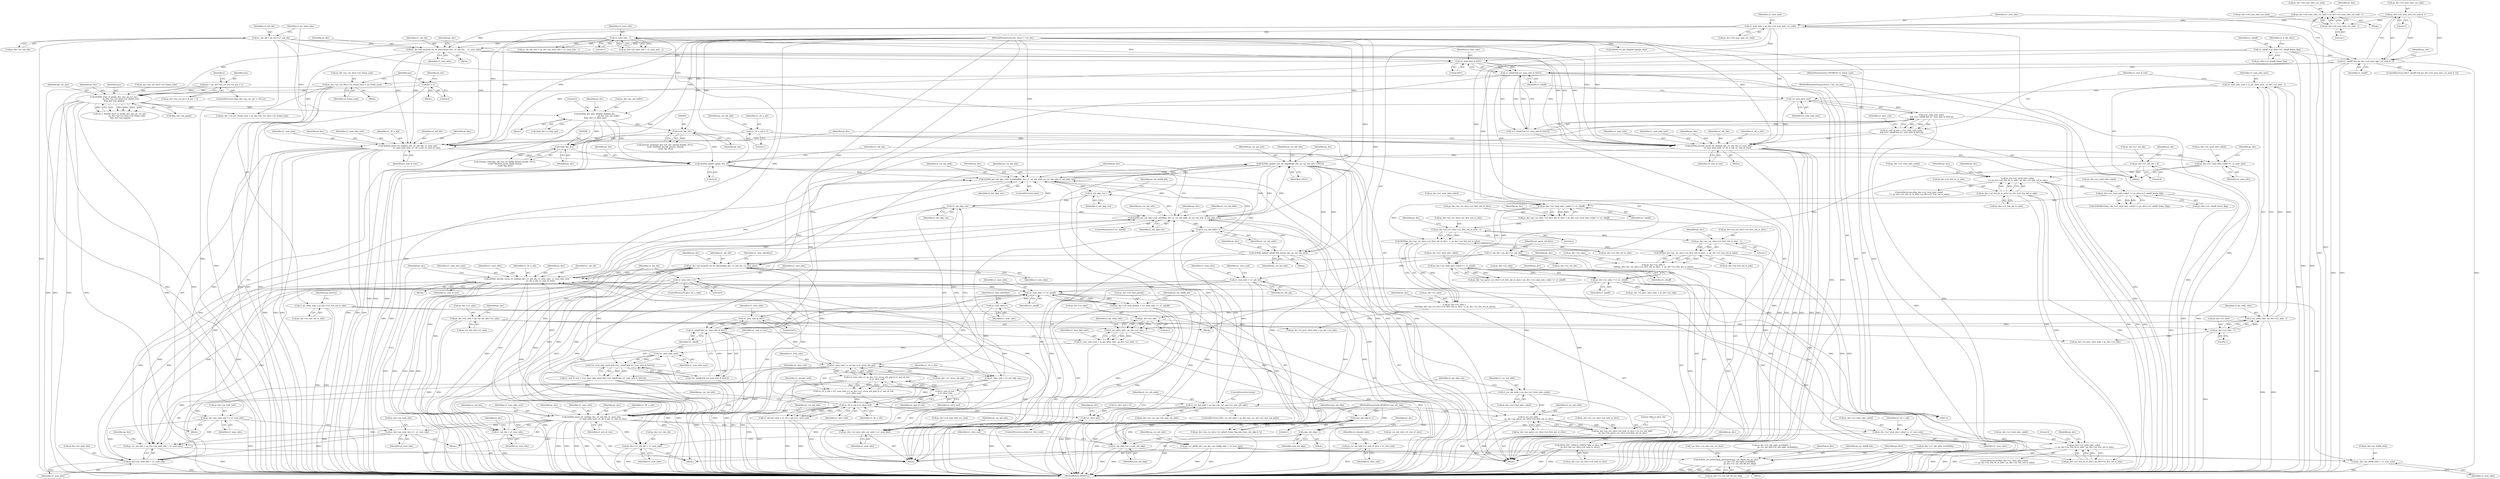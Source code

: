 digraph "0_Android_0b23c81c3dd9ec38f7e6806a3955fed1925541a0_1@API" {
"1001198" [label="(Call,ih264d_update_nnz_for_skipmb(ps_dec, ps_cur_mb_info, CAVLC))"];
"1001133" [label="(Call,ih264d_get_mb_info_cavlc_nonmbaff(ps_dec, i2_cur_mb_addr, ps_cur_mb_info, i2_mb_skip_run))"];
"1001198" [label="(Call,ih264d_update_nnz_for_skipmb(ps_dec, ps_cur_mb_info, CAVLC))"];
"1001127" [label="(Call,ih264d_get_mb_info_cavlc_mbaff(ps_dec, i2_cur_mb_addr, ps_cur_mb_info, i2_mb_skip_run))"];
"1001029" [label="(Call,ih264d_update_qp(ps_dec, 0))"];
"1000507" [label="(Call,(void *)ps_dec)"];
"1000463" [label="(Call,(void *)ps_dec)"];
"1000408" [label="(Call,ih264d_get_next_display_field(ps_dec,\n                                              ps_dec->ps_out_buffer,\n &(ps_dec->s_disp_op)))"];
"1000369" [label="(Call,ih264d_start_of_pic(ps_dec, poc, ps_cur_poc,\n                        ps_dec->ps_cur_slice->u2_frame_num,\n &ps_dec->ps_pps[j]))"];
"1000132" [label="(MethodParameterIn,dec_struct_t * ps_dec)"];
"1000280" [label="(Call,poc = ps_dec->ps_cur_pic->i4_poc + 2)"];
"1000249" [label="(Call,poc = 0)"];
"1000136" [label="(MethodParameterIn,pocstruct_t *ps_cur_poc)"];
"1000238" [label="(Call,ps_dec->ps_cur_slice->u2_frame_num = u2_frame_num)"];
"1000135" [label="(MethodParameterIn,UWORD16 u2_frame_num)"];
"1000716" [label="(Call,ih264d_decode_recon_tfr_nmb(ps_dec, u1_mb_idx, u1_num_mbs,\n                            u1_num_mbs_next, u1_tfr_n_mb, u1_end_of_row))"];
"1000655" [label="(Call,ps_dec->pf_mvpred_ref_tfr_nby2mb(ps_dec, u1_mb_idx,    u1_num_mbs))"];
"1000143" [label="(Call,u1_mb_idx = ps_dec->u1_mb_idx)"];
"1000574" [label="(Call,u1_num_mbs - 1)"];
"1000560" [label="(Call,u1_num_mbs = ps_dec->u4_num_mbs_cur_nmb)"];
"1000547" [label="(Call,ps_dec->u4_num_mbs_cur_nmb = ps_dec->u4_num_mbs_cur_nmb - 1)"];
"1000551" [label="(Call,ps_dec->u4_num_mbs_cur_nmb - 1)"];
"1000541" [label="(Call,ps_dec->u4_num_mbs_cur_nmb & 1)"];
"1000683" [label="(Call,u1_num_mbs & 0x01)"];
"1000678" [label="(Call,!u1_num_mbs_next)"];
"1000666" [label="(Call,u1_num_mbs_next = i2_pic_wdin_mbs - ps_dec->u2_mbx - 1)"];
"1000668" [label="(Call,i2_pic_wdin_mbs - ps_dec->u2_mbx - 1)"];
"1000152" [label="(Call,i2_pic_wdin_mbs = ps_dec->u2_frm_wd_in_mbs)"];
"1000670" [label="(Call,ps_dec->u2_mbx - 1)"];
"1000609" [label="(Call,ps_dec->u2_mbx = ps_cur_mb_info->u2_mbx)"];
"1000689" [label="(Call,u1_tfr_n_mb = 1)"];
"1000675" [label="(Call,u1_end_of_row = (!u1_num_mbs_next)\n && (!(u1_mbaff && (u1_num_mbs & 0x01))))"];
"1000677" [label="(Call,(!u1_num_mbs_next)\n && (!(u1_mbaff && (u1_num_mbs & 0x01))))"];
"1000680" [label="(Call,!(u1_mbaff && (u1_num_mbs & 0x01)))"];
"1000681" [label="(Call,u1_mbaff && (u1_num_mbs & 0x01))"];
"1000539" [label="(Call,(u1_mbaff) && (ps_dec->u4_num_mbs_cur_nmb & 1))"];
"1000191" [label="(Call,u1_mbaff = ps_slice->u1_mbaff_frame_flag)"];
"1000702" [label="(Call,ih264d_parse_tfr_nmb(ps_dec, u1_mb_idx, u1_num_mbs,\n                            u1_num_mbs_next, u1_tfr_n_mb, u1_end_of_row))"];
"1001226" [label="(Call,ih264d_update_mbaff_left_nnz(ps_dec, ps_cur_mb_info))"];
"1001323" [label="(Call,ih264d_decode_recon_tfr_nmb(ps_dec, u1_mb_idx, u1_num_mbs, u1_num_mbs_next,\n                                            u1_tfr_n_mb, u1_end_of_row))"];
"1001285" [label="(Call,ps_dec->pf_mvpred_ref_tfr_nby2mb(ps_dec, u1_mb_idx, u1_num_mbs))"];
"1001340" [label="(Call,u1_mb_idx = u1_num_mbs)"];
"1001337" [label="(Call,u1_num_mbs = 0)"];
"1001309" [label="(Call,ih264d_parse_tfr_nmb(ps_dec, u1_mb_idx, u1_num_mbs,\n                                     u1_num_mbs_next, u1_tfr_n_mb, u1_end_of_row))"];
"1001249" [label="(Call,!u1_num_mbs_next)"];
"1001237" [label="(Call,u1_num_mbs_next = i2_pic_wdin_mbs - ps_dec->u2_mbx - 1)"];
"1001239" [label="(Call,i2_pic_wdin_mbs - ps_dec->u2_mbx - 1)"];
"1001241" [label="(Call,ps_dec->u2_mbx - 1)"];
"1000982" [label="(Call,ps_dec->u2_mbx =\n (MOD(ps_dec->ps_cur_slice->u2_first_mb_in_slice - 1, ps_dec->u2_frm_wd_in_mbs)))"];
"1000986" [label="(Call,MOD(ps_dec->ps_cur_slice->u2_first_mb_in_slice - 1, ps_dec->u2_frm_wd_in_mbs))"];
"1000987" [label="(Call,ps_dec->ps_cur_slice->u2_first_mb_in_slice - 1)"];
"1000865" [label="(Call,ps_dec->ps_cur_slice->u2_first_mb_in_slice = ps_dec->u2_total_mbs_coded >> u1_mbaff)"];
"1000871" [label="(Call,ps_dec->u2_total_mbs_coded >> u1_mbaff)"];
"1000767" [label="(Call,ps_dec->u2_total_mbs_coded >> ps_slice->u1_mbaff_frame_flag)"];
"1000739" [label="(Call,ps_dec->u2_total_mbs_coded\n >= ps_dec->u2_frm_ht_in_mbs * ps_dec->u2_frm_wd_in_mbs)"];
"1000723" [label="(Call,ps_dec->u2_total_mbs_coded += u1_num_mbs)"];
"1000743" [label="(Call,ps_dec->u2_frm_ht_in_mbs * ps_dec->u2_frm_wd_in_mbs)"];
"1001274" [label="(Call,u1_tfr_n_mb || u1_slice_end)"];
"1001261" [label="(Call,u1_tfr_n_mb = (u1_num_mbs == ps_dec->u1_recon_mb_grp) || u1_end_of_row\n || u1_slice_end)"];
"1001263" [label="(Call,(u1_num_mbs == ps_dec->u1_recon_mb_grp) || u1_end_of_row\n || u1_slice_end)"];
"1001264" [label="(Call,u1_num_mbs == ps_dec->u1_recon_mb_grp)"];
"1001231" [label="(Call,u1_num_mbs++)"];
"1001100" [label="(Call,u1_num_mbs >> u1_mbaff)"];
"1001042" [label="(Call,u1_num_mbs = u1_mb_idx)"];
"1001032" [label="(Call,u1_mb_idx = ps_dec->u1_mb_idx)"];
"1000728" [label="(Call,ps_dec->u1_mb_idx = 0)"];
"1001252" [label="(Call,u1_mbaff && (u1_num_mbs & 0x01))"];
"1001254" [label="(Call,u1_num_mbs & 0x01)"];
"1001012" [label="(Call,ps_dec->u2_mby <<= u1_mbaff)"];
"1000997" [label="(Call,ps_dec->u2_mby =\n (DIV(ps_dec->ps_cur_slice->u2_first_mb_in_slice - 1, ps_dec->u2_frm_wd_in_mbs)))"];
"1001001" [label="(Call,DIV(ps_dec->ps_cur_slice->u2_first_mb_in_slice - 1, ps_dec->u2_frm_wd_in_mbs))"];
"1001002" [label="(Call,ps_dec->ps_cur_slice->u2_first_mb_in_slice - 1)"];
"1000911" [label="(Call,ps_dec->u2_total_mbs_coded >> u1_mbaff)"];
"1001269" [label="(Call,u1_end_of_row\n || u1_slice_end)"];
"1001246" [label="(Call,u1_end_of_row = (!u1_num_mbs_next) && (!(u1_mbaff && (u1_num_mbs & 0x01))))"];
"1001248" [label="(Call,(!u1_num_mbs_next) && (!(u1_mbaff && (u1_num_mbs & 0x01))))"];
"1001251" [label="(Call,!(u1_mbaff && (u1_num_mbs & 0x01)))"];
"1001257" [label="(Call,u1_slice_end = !i2_mb_skip_run)"];
"1001259" [label="(Call,!i2_mb_skip_run)"];
"1001214" [label="(Call,i2_mb_skip_run--)"];
"1001071" [label="(Call,i2_cur_mb_addr > ps_dec->ps_cur_sps->u2_max_mb_addr)"];
"1001057" [label="(Call,i2_cur_mb_addr = ps_dec->u2_total_mbs_coded)"];
"1001229" [label="(Call,i2_cur_mb_addr++)"];
"1001079" [label="(Call,ps_cur_mb_info = ps_dec->ps_nmb_info + u1_num_mbs)"];
"1000709" [label="(Call,ps_dec->ps_nmb_info += u1_num_mbs)"];
"1001316" [label="(Call,ps_dec->ps_nmb_info +=  u1_num_mbs)"];
"1001062" [label="(Call,i2_mb_skip_run = num_mb_skip)"];
"1000224" [label="(Call,num_mb_skip++)"];
"1000220" [label="(Call,num_mb_skip & 1)"];
"1000133" [label="(MethodParameterIn,WORD32 num_mb_skip)"];
"1001066" [label="(Call,!u1_slice_end)"];
"1001272" [label="(Call,u1_decode_nmb = u1_tfr_n_mb || u1_slice_end)"];
"1001277" [label="(Call,ps_cur_mb_info->u1_end_of_slice = u1_slice_end)"];
"1001081" [label="(Call,ps_dec->ps_nmb_info + u1_num_mbs)"];
"1001086" [label="(Call,ps_dec->u4_num_mbs_cur_nmb = u1_num_mbs)"];
"1001096" [label="(Call,ps_dec->u4_num_pmbair = (u1_num_mbs >> u1_mbaff))"];
"1001103" [label="(Call,ps_cur_deblk_mb = ps_dec->ps_deblk_mbn + u1_num_mbs)"];
"1001145" [label="(Call,ih264d_set_deblocking_parameters(ps_cur_deblk_mb, ps_slice,\n                                             ps_dec->u1_mb_ngbr_availablity,\n                                             ps_dec->u1_cur_mb_fld_dec_flag))"];
"1001105" [label="(Call,ps_dec->ps_deblk_mbn + u1_num_mbs)"];
"1001330" [label="(Call,ps_dec->u2_total_mbs_coded += u1_num_mbs)"];
"1001403" [label="(Call,ps_dec->u2_total_mbs_coded\n >= ps_dec->u2_frm_ht_in_mbs * ps_dec->u2_frm_wd_in_mbs)"];
"1001343" [label="(Call,ps_dec->u1_mb_idx = u1_num_mbs)"];
"1001359" [label="(Call,i2_cur_mb_addr\n - ps_dec->ps_parse_cur_slice->u4_first_mb_in_slice)"];
"1001353" [label="(Call,ps_dec->ps_cur_slice->u4_mbs_in_slice = i2_cur_mb_addr\n - ps_dec->ps_parse_cur_slice->u4_first_mb_in_slice)"];
"1001366" [label="(Call,H264_DEC_DEBUG_PRINT(\"Mbs in slice: %d\n\", ps_dec->ps_cur_slice->u4_mbs_in_slice))"];
"1001105" [label="(Call,ps_dec->ps_deblk_mbn + u1_num_mbs)"];
"1001001" [label="(Call,DIV(ps_dec->ps_cur_slice->u2_first_mb_in_slice - 1, ps_dec->u2_frm_wd_in_mbs))"];
"1000896" [label="(Call,ps_dec->u2_prv_frame_num = ps_dec->ps_cur_slice->u2_frame_num)"];
"1001057" [label="(Call,i2_cur_mb_addr = ps_dec->u2_total_mbs_coded)"];
"1001086" [label="(Call,ps_dec->u4_num_mbs_cur_nmb = u1_num_mbs)"];
"1001245" [label="(Literal,1)"];
"1001030" [label="(Identifier,ps_dec)"];
"1001337" [label="(Call,u1_num_mbs = 0)"];
"1001317" [label="(Call,ps_dec->ps_nmb_info)"];
"1001070" [label="(ControlStructure,if(i2_cur_mb_addr > ps_dec->ps_cur_sps->u2_max_mb_addr))"];
"1000616" [label="(Call,ps_dec->u1_mb_ngbr_availablity =\n                    ps_cur_mb_info->u1_mb_ngbr_availablity)"];
"1000136" [label="(MethodParameterIn,pocstruct_t *ps_cur_poc)"];
"1001239" [label="(Call,i2_pic_wdin_mbs - ps_dec->u2_mbx - 1)"];
"1001012" [label="(Call,ps_dec->u2_mby <<= u1_mbaff)"];
"1000708" [label="(Identifier,u1_end_of_row)"];
"1001044" [label="(Identifier,u1_mb_idx)"];
"1000244" [label="(Identifier,u2_frame_num)"];
"1000547" [label="(Call,ps_dec->u4_num_mbs_cur_nmb = ps_dec->u4_num_mbs_cur_nmb - 1)"];
"1001327" [label="(Identifier,u1_num_mbs_next)"];
"1000998" [label="(Call,ps_dec->u2_mby)"];
"1000999" [label="(Identifier,ps_dec)"];
"1000701" [label="(Block,)"];
"1000568" [label="(Call,ps_cur_mb_info = ps_dec->ps_nmb_info + u1_num_mbs - 1)"];
"1001016" [label="(Identifier,u1_mbaff)"];
"1001332" [label="(Identifier,ps_dec)"];
"1001127" [label="(Call,ih264d_get_mb_info_cavlc_mbaff(ps_dec, i2_cur_mb_addr, ps_cur_mb_info, i2_mb_skip_run))"];
"1000145" [label="(Call,ps_dec->u1_mb_idx)"];
"1001276" [label="(Identifier,u1_slice_end)"];
"1001214" [label="(Call,i2_mb_skip_run--)"];
"1000193" [label="(Call,ps_slice->u1_mbaff_frame_flag)"];
"1001334" [label="(Identifier,u1_num_mbs)"];
"1000613" [label="(Call,ps_cur_mb_info->u2_mbx)"];
"1000408" [label="(Call,ih264d_get_next_display_field(ps_dec,\n                                              ps_dec->ps_out_buffer,\n &(ps_dec->s_disp_op)))"];
"1001003" [label="(Call,ps_dec->ps_cur_slice->u2_first_mb_in_slice)"];
"1001347" [label="(Identifier,u1_num_mbs)"];
"1001403" [label="(Call,ps_dec->u2_total_mbs_coded\n >= ps_dec->u2_frm_ht_in_mbs * ps_dec->u2_frm_wd_in_mbs)"];
"1001062" [label="(Call,i2_mb_skip_run = num_mb_skip)"];
"1000214" [label="(Call,ps_dec->ps_cur_slice->u1_mbaff_frame_flag && (num_mb_skip & 1))"];
"1000144" [label="(Identifier,u1_mb_idx)"];
"1000548" [label="(Call,ps_dec->u4_num_mbs_cur_nmb)"];
"1001078" [label="(ControlStructure,break;)"];
"1001093" [label="(Identifier,ps_cur_mb_info)"];
"1001063" [label="(Identifier,i2_mb_skip_run)"];
"1001326" [label="(Identifier,u1_num_mbs)"];
"1000463" [label="(Call,(void *)ps_dec)"];
"1000728" [label="(Call,ps_dec->u1_mb_idx = 0)"];
"1001259" [label="(Call,!i2_mb_skip_run)"];
"1001311" [label="(Identifier,u1_mb_idx)"];
"1001071" [label="(Call,i2_cur_mb_addr > ps_dec->ps_cur_sps->u2_max_mb_addr)"];
"1001215" [label="(Identifier,i2_mb_skip_run)"];
"1000994" [label="(Call,ps_dec->u2_frm_wd_in_mbs)"];
"1000739" [label="(Call,ps_dec->u2_total_mbs_coded\n >= ps_dec->u2_frm_ht_in_mbs * ps_dec->u2_frm_wd_in_mbs)"];
"1001059" [label="(Call,ps_dec->u2_total_mbs_coded)"];
"1000679" [label="(Identifier,u1_num_mbs_next)"];
"1000683" [label="(Call,u1_num_mbs & 0x01)"];
"1001248" [label="(Call,(!u1_num_mbs_next) && (!(u1_mbaff && (u1_num_mbs & 0x01))))"];
"1000713" [label="(Identifier,u1_num_mbs)"];
"1001064" [label="(Identifier,num_mb_skip)"];
"1001313" [label="(Identifier,u1_num_mbs_next)"];
"1000744" [label="(Call,ps_dec->u2_frm_ht_in_mbs)"];
"1000671" [label="(Call,ps_dec->u2_mbx)"];
"1001234" [label="(Identifier,u1_num_mbsNby2)"];
"1000987" [label="(Call,ps_dec->ps_cur_slice->u2_first_mb_in_slice - 1)"];
"1001103" [label="(Call,ps_cur_deblk_mb = ps_dec->ps_deblk_mbn + u1_num_mbs)"];
"1000378" [label="(Call,&ps_dec->ps_pps[j])"];
"1001345" [label="(Identifier,ps_dec)"];
"1001128" [label="(Identifier,ps_dec)"];
"1000993" [label="(Literal,1)"];
"1001339" [label="(Literal,0)"];
"1000676" [label="(Identifier,u1_end_of_row)"];
"1001079" [label="(Call,ps_cur_mb_info = ps_dec->ps_nmb_info + u1_num_mbs)"];
"1001246" [label="(Call,u1_end_of_row = (!u1_num_mbs_next) && (!(u1_mbaff && (u1_num_mbs & 0x01))))"];
"1000367" [label="(Call,ret = ih264d_start_of_pic(ps_dec, poc, ps_cur_poc,\n                        ps_dec->ps_cur_slice->u2_frame_num,\n &ps_dec->ps_pps[j]))"];
"1000724" [label="(Call,ps_dec->u2_total_mbs_coded)"];
"1000730" [label="(Identifier,ps_dec)"];
"1001274" [label="(Call,u1_tfr_n_mb || u1_slice_end)"];
"1001344" [label="(Call,ps_dec->u1_mb_idx)"];
"1001231" [label="(Call,u1_num_mbs++)"];
"1001277" [label="(Call,ps_cur_mb_info->u1_end_of_slice = u1_slice_end)"];
"1001087" [label="(Call,ps_dec->u4_num_mbs_cur_nmb)"];
"1001032" [label="(Call,u1_mb_idx = ps_dec->u1_mb_idx)"];
"1001019" [label="(Identifier,ps_dec)"];
"1000735" [label="(Identifier,ps_dec)"];
"1001261" [label="(Call,u1_tfr_n_mb = (u1_num_mbs == ps_dec->u1_recon_mb_grp) || u1_end_of_row\n || u1_slice_end)"];
"1000570" [label="(Call,ps_dec->ps_nmb_info + u1_num_mbs - 1)"];
"1000655" [label="(Call,ps_dec->pf_mvpred_ref_tfr_nby2mb(ps_dec, u1_mb_idx,    u1_num_mbs))"];
"1001318" [label="(Identifier,ps_dec)"];
"1000657" [label="(Identifier,u1_mb_idx)"];
"1001353" [label="(Call,ps_dec->ps_cur_slice->u4_mbs_in_slice = i2_cur_mb_addr\n - ps_dec->ps_parse_cur_slice->u4_first_mb_in_slice)"];
"1001359" [label="(Call,i2_cur_mb_addr\n - ps_dec->ps_parse_cur_slice->u4_first_mb_in_slice)"];
"1001343" [label="(Call,ps_dec->u1_mb_idx = u1_num_mbs)"];
"1000152" [label="(Call,i2_pic_wdin_mbs = ps_dec->u2_frm_wd_in_mbs)"];
"1001388" [label="(Call,ps_dec->i2_prev_slice_mbx = ps_dec->u2_mbx)"];
"1000245" [label="(Block,)"];
"1000562" [label="(Call,ps_dec->u4_num_mbs_cur_nmb)"];
"1000704" [label="(Identifier,u1_mb_idx)"];
"1000702" [label="(Call,ih264d_parse_tfr_nmb(ps_dec, u1_mb_idx, u1_num_mbs,\n                            u1_num_mbs_next, u1_tfr_n_mb, u1_end_of_row))"];
"1000687" [label="(Identifier,u1_slice_end)"];
"1001279" [label="(Identifier,ps_cur_mb_info)"];
"1001285" [label="(Call,ps_dec->pf_mvpred_ref_tfr_nby2mb(ps_dec, u1_mb_idx, u1_num_mbs))"];
"1000407" [label="(Block,)"];
"1000552" [label="(Call,ps_dec->u4_num_mbs_cur_nmb)"];
"1000722" [label="(Identifier,u1_end_of_row)"];
"1001275" [label="(Identifier,u1_tfr_n_mb)"];
"1000223" [label="(Block,)"];
"1001096" [label="(Call,ps_dec->u4_num_pmbair = (u1_num_mbs >> u1_mbaff))"];
"1000871" [label="(Call,ps_dec->u2_total_mbs_coded >> u1_mbaff)"];
"1000229" [label="(Identifier,ps_dec)"];
"1000132" [label="(MethodParameterIn,dec_struct_t * ps_dec)"];
"1000690" [label="(Identifier,u1_tfr_n_mb)"];
"1001366" [label="(Call,H264_DEC_DEBUG_PRINT(\"Mbs in slice: %d\n\", ps_dec->ps_cur_slice->u4_mbs_in_slice))"];
"1000455" [label="(Call,ithread_create(ps_dec->pv_dec_thread_handle, NULL,\n (void *)ih264d_decode_picture_thread,\n (void *)ps_dec))"];
"1001156" [label="(Identifier,ps_dec)"];
"1001131" [label="(Identifier,i2_mb_skip_run)"];
"1000875" [label="(Identifier,u1_mbaff)"];
"1001132" [label="(ControlStructure,else)"];
"1001125" [label="(ControlStructure,if (u1_mbaff))"];
"1000718" [label="(Identifier,u1_mb_idx)"];
"1001014" [label="(Identifier,ps_dec)"];
"1001043" [label="(Identifier,u1_num_mbs)"];
"1000681" [label="(Call,u1_mbaff && (u1_num_mbs & 0x01))"];
"1000499" [label="(Call,ithread_create(ps_dec->pv_bs_deblk_thread_handle, NULL,\n (void *)ih264d_recon_deblk_thread,\n (void *)ps_dec))"];
"1001257" [label="(Call,u1_slice_end = !i2_mb_skip_run)"];
"1001031" [label="(Literal,0)"];
"1000661" [label="(Identifier,ps_dec)"];
"1000251" [label="(Literal,0)"];
"1000768" [label="(Call,ps_dec->u2_total_mbs_coded)"];
"1001315" [label="(Identifier,u1_end_of_row)"];
"1001232" [label="(Identifier,u1_num_mbs)"];
"1000668" [label="(Call,i2_pic_wdin_mbs - ps_dec->u2_mbx - 1)"];
"1001342" [label="(Identifier,u1_num_mbs)"];
"1000540" [label="(Identifier,u1_mbaff)"];
"1001290" [label="(Identifier,u1_num_mbsNby2)"];
"1001323" [label="(Call,ih264d_decode_recon_tfr_nmb(ps_dec, u1_mb_idx, u1_num_mbs, u1_num_mbs_next,\n                                            u1_tfr_n_mb, u1_end_of_row))"];
"1001240" [label="(Identifier,i2_pic_wdin_mbs)"];
"1000738" [label="(ControlStructure,if(ps_dec->u2_total_mbs_coded\n >= ps_dec->u2_frm_ht_in_mbs * ps_dec->u2_frm_wd_in_mbs))"];
"1000727" [label="(Identifier,u1_num_mbs)"];
"1000912" [label="(Call,ps_dec->u2_total_mbs_coded)"];
"1000625" [label="(Block,)"];
"1000372" [label="(Identifier,ps_cur_poc)"];
"1000982" [label="(Call,ps_dec->u2_mbx =\n (MOD(ps_dec->ps_cur_slice->u2_first_mb_in_slice - 1, ps_dec->u2_frm_wd_in_mbs)))"];
"1000905" [label="(Call,ps_dec->ps_parse_cur_slice->u4_first_mb_in_slice = ps_dec->u2_total_mbs_coded >> u1_mbaff)"];
"1001328" [label="(Identifier,u1_tfr_n_mb)"];
"1000721" [label="(Identifier,u1_tfr_n_mb)"];
"1001038" [label="(Identifier,ps_parse_mb_data)"];
"1001134" [label="(Identifier,ps_dec)"];
"1001068" [label="(Block,)"];
"1001309" [label="(Call,ih264d_parse_tfr_nmb(ps_dec, u1_mb_idx, u1_num_mbs,\n                                     u1_num_mbs_next, u1_tfr_n_mb, u1_end_of_row))"];
"1001260" [label="(Identifier,i2_mb_skip_run)"];
"1000409" [label="(Identifier,ps_dec)"];
"1000255" [label="(Identifier,ps_dec)"];
"1001008" [label="(Literal,1)"];
"1000716" [label="(Call,ih264d_decode_recon_tfr_nmb(ps_dec, u1_mb_idx, u1_num_mbs,\n                            u1_num_mbs_next, u1_tfr_n_mb, u1_end_of_row))"];
"1001146" [label="(Identifier,ps_cur_deblk_mb)"];
"1001237" [label="(Call,u1_num_mbs_next = i2_pic_wdin_mbs - ps_dec->u2_mbx - 1)"];
"1001404" [label="(Call,ps_dec->u2_total_mbs_coded)"];
"1000224" [label="(Call,num_mb_skip++)"];
"1001270" [label="(Identifier,u1_end_of_row)"];
"1000549" [label="(Identifier,ps_dec)"];
"1001361" [label="(Call,ps_dec->ps_parse_cur_slice->u4_first_mb_in_slice)"];
"1001251" [label="(Call,!(u1_mbaff && (u1_num_mbs & 0x01)))"];
"1001046" [label="(Identifier,u1_slice_end)"];
"1000542" [label="(Call,ps_dec->u4_num_mbs_cur_nmb)"];
"1000370" [label="(Identifier,ps_dec)"];
"1000667" [label="(Identifier,u1_num_mbs_next)"];
"1000282" [label="(Call,ps_dec->ps_cur_pic->i4_poc + 2)"];
"1000413" [label="(Call,&(ps_dec->s_disp_op))"];
"1001264" [label="(Call,u1_num_mbs == ps_dec->u1_recon_mb_grp)"];
"1001199" [label="(Identifier,ps_dec)"];
"1001338" [label="(Identifier,u1_num_mbs)"];
"1001341" [label="(Identifier,u1_mb_idx)"];
"1001407" [label="(Call,ps_dec->u2_frm_ht_in_mbs * ps_dec->u2_frm_wd_in_mbs)"];
"1001088" [label="(Identifier,ps_dec)"];
"1000566" [label="(Identifier,u1_num_mbs)"];
"1001151" [label="(Call,ps_dec->u1_cur_mb_fld_dec_flag)"];
"1001316" [label="(Call,ps_dec->ps_nmb_info +=  u1_num_mbs)"];
"1001081" [label="(Call,ps_dec->ps_nmb_info + u1_num_mbs)"];
"1000618" [label="(Identifier,ps_dec)"];
"1000723" [label="(Call,ps_dec->u2_total_mbs_coded += u1_num_mbs)"];
"1001272" [label="(Call,u1_decode_nmb = u1_tfr_n_mb || u1_slice_end)"];
"1000250" [label="(Identifier,poc)"];
"1001229" [label="(Call,i2_cur_mb_addr++)"];
"1001336" [label="(Identifier,u1_tfr_n_mb)"];
"1001238" [label="(Identifier,u1_num_mbs_next)"];
"1000539" [label="(Call,(u1_mbaff) && (ps_dec->u4_num_mbs_cur_nmb & 1))"];
"1001147" [label="(Identifier,ps_slice)"];
"1000209" [label="(Call,ih264d_err_pic_dispbuf_mgr(ps_dec))"];
"1001278" [label="(Call,ps_cur_mb_info->u1_end_of_slice)"];
"1001367" [label="(Literal,\"Mbs in slice: %d\n\")"];
"1001144" [label="(Block,)"];
"1001106" [label="(Call,ps_dec->ps_deblk_mbn)"];
"1001228" [label="(Identifier,ps_cur_mb_info)"];
"1001271" [label="(Identifier,u1_slice_end)"];
"1000656" [label="(Identifier,ps_dec)"];
"1000765" [label="(Call,(UWORD32)(ps_dec->u2_total_mbs_coded >> ps_slice->u1_mbaff_frame_flag))"];
"1001284" [label="(Block,)"];
"1001340" [label="(Call,u1_mb_idx = u1_num_mbs)"];
"1001322" [label="(Block,)"];
"1001269" [label="(Call,u1_end_of_row\n || u1_slice_end)"];
"1000743" [label="(Call,ps_dec->u2_frm_ht_in_mbs * ps_dec->u2_frm_wd_in_mbs)"];
"1000576" [label="(Literal,1)"];
"1000685" [label="(Literal,0x01)"];
"1001200" [label="(Identifier,ps_cur_mb_info)"];
"1001085" [label="(Identifier,u1_num_mbs)"];
"1001402" [label="(ControlStructure,if(ps_dec->u2_total_mbs_coded\n >= ps_dec->u2_frm_ht_in_mbs * ps_dec->u2_frm_wd_in_mbs))"];
"1001288" [label="(Identifier,u1_num_mbs)"];
"1001136" [label="(Identifier,ps_cur_mb_info)"];
"1000732" [label="(Literal,0)"];
"1001205" [label="(Identifier,ps_cur_mb_info)"];
"1001198" [label="(Call,ih264d_update_nnz_for_skipmb(ps_dec, ps_cur_mb_info, CAVLC))"];
"1000669" [label="(Identifier,i2_pic_wdin_mbs)"];
"1001286" [label="(Identifier,ps_dec)"];
"1001335" [label="(ControlStructure,if(u1_tfr_n_mb))"];
"1000465" [label="(Identifier,ps_dec)"];
"1001312" [label="(Identifier,u1_num_mbs)"];
"1000729" [label="(Call,ps_dec->u1_mb_idx)"];
"1001097" [label="(Call,ps_dec->u4_num_pmbair)"];
"1001266" [label="(Call,ps_dec->u1_recon_mb_grp)"];
"1001090" [label="(Identifier,u1_num_mbs)"];
"1001331" [label="(Call,ps_dec->u2_total_mbs_coded)"];
"1001329" [label="(Identifier,u1_end_of_row)"];
"1000154" [label="(Call,ps_dec->u2_frm_wd_in_mbs)"];
"1000410" [label="(Call,ps_dec->ps_out_buffer)"];
"1001262" [label="(Identifier,u1_tfr_n_mb)"];
"1001247" [label="(Identifier,u1_end_of_row)"];
"1001308" [label="(Block,)"];
"1001421" [label="(Literal,0)"];
"1001148" [label="(Call,ps_dec->u1_mb_ngbr_availablity)"];
"1000369" [label="(Call,ih264d_start_of_pic(ps_dec, poc, ps_cur_poc,\n                        ps_dec->ps_cur_slice->u2_frame_num,\n &ps_dec->ps_pps[j]))"];
"1001029" [label="(Call,ih264d_update_qp(ps_dec, 0))"];
"1000575" [label="(Identifier,u1_num_mbs)"];
"1001376" [label="(Identifier,ps_dec)"];
"1000290" [label="(Identifier,j)"];
"1000541" [label="(Call,ps_dec->u4_num_mbs_cur_nmb & 1)"];
"1000691" [label="(Literal,1)"];
"1000666" [label="(Call,u1_num_mbs_next = i2_pic_wdin_mbs - ps_dec->u2_mbx - 1)"];
"1000719" [label="(Identifier,u1_num_mbs)"];
"1001073" [label="(Call,ps_dec->ps_cur_sps->u2_max_mb_addr)"];
"1000720" [label="(Identifier,u1_num_mbs_next)"];
"1000678" [label="(Call,!u1_num_mbs_next)"];
"1000879" [label="(Identifier,ps_dec)"];
"1001042" [label="(Call,u1_num_mbs = u1_mb_idx)"];
"1001422" [label="(MethodReturn,WORD32)"];
"1000717" [label="(Identifier,ps_dec)"];
"1000706" [label="(Identifier,u1_num_mbs_next)"];
"1001330" [label="(Call,ps_dec->u2_total_mbs_coded += u1_num_mbs)"];
"1000775" [label="(Call,ps_dec->i2_prev_slice_mbx = ps_dec->u2_mbx)"];
"1000153" [label="(Identifier,i2_pic_wdin_mbs)"];
"1001072" [label="(Identifier,i2_cur_mb_addr)"];
"1000915" [label="(Identifier,u1_mbaff)"];
"1001281" [label="(Identifier,u1_slice_end)"];
"1001395" [label="(Call,ps_dec->i2_prev_slice_mby = ps_dec->u2_mby)"];
"1000220" [label="(Call,num_mb_skip & 1)"];
"1000161" [label="(Identifier,ps_bitstrm)"];
"1000670" [label="(Call,ps_dec->u2_mbx - 1)"];
"1001265" [label="(Identifier,u1_num_mbs)"];
"1001227" [label="(Identifier,ps_dec)"];
"1001250" [label="(Identifier,u1_num_mbs_next)"];
"1001104" [label="(Identifier,ps_cur_deblk_mb)"];
"1000135" [label="(MethodParameterIn,UWORD16 u2_frame_num)"];
"1001218" [label="(Identifier,ps_cur_deblk_mb)"];
"1001133" [label="(Call,ih264d_get_mb_info_cavlc_nonmbaff(ps_dec, i2_cur_mb_addr, ps_cur_mb_info, i2_mb_skip_run))"];
"1000166" [label="(Call,* ps_slice = ps_dec->ps_cur_slice)"];
"1000762" [label="(Identifier,ps_dec)"];
"1000911" [label="(Call,ps_dec->u2_total_mbs_coded >> u1_mbaff)"];
"1000509" [label="(Identifier,ps_dec)"];
"1000610" [label="(Call,ps_dec->u2_mbx)"];
"1000707" [label="(Identifier,u1_tfr_n_mb)"];
"1001010" [label="(Identifier,ps_dec)"];
"1000710" [label="(Call,ps_dec->ps_nmb_info)"];
"1000753" [label="(Identifier,ps_dec)"];
"1000684" [label="(Identifier,u1_num_mbs)"];
"1000680" [label="(Call,!(u1_mbaff && (u1_num_mbs & 0x01)))"];
"1000658" [label="(Identifier,u1_num_mbs)"];
"1000771" [label="(Call,ps_slice->u1_mbaff_frame_flag)"];
"1001360" [label="(Identifier,i2_cur_mb_addr)"];
"1000995" [label="(Identifier,ps_dec)"];
"1000709" [label="(Call,ps_dec->ps_nmb_info += u1_num_mbs)"];
"1001141" [label="(Identifier,ps_dec)"];
"1000740" [label="(Call,ps_dec->u2_total_mbs_coded)"];
"1000280" [label="(Call,poc = ps_dec->ps_cur_pic->i4_poc + 2)"];
"1001067" [label="(Identifier,u1_slice_end)"];
"1000225" [label="(Identifier,num_mb_skip)"];
"1001241" [label="(Call,ps_dec->u2_mbx - 1)"];
"1000997" [label="(Call,ps_dec->u2_mby =\n (DIV(ps_dec->ps_cur_slice->u2_first_mb_in_slice - 1, ps_dec->u2_frm_wd_in_mbs)))"];
"1001324" [label="(Identifier,ps_dec)"];
"1000191" [label="(Call,u1_mbaff = ps_slice->u1_mbaff_frame_flag)"];
"1000747" [label="(Call,ps_dec->u2_frm_wd_in_mbs)"];
"1001066" [label="(Call,!u1_slice_end)"];
"1001254" [label="(Call,u1_num_mbs & 0x01)"];
"1000872" [label="(Call,ps_dec->u2_total_mbs_coded)"];
"1000133" [label="(MethodParameterIn,WORD32 num_mb_skip)"];
"1001226" [label="(Call,ih264d_update_mbaff_left_nnz(ps_dec, ps_cur_mb_info))"];
"1000654" [label="(Block,)"];
"1001310" [label="(Identifier,ps_dec)"];
"1001273" [label="(Identifier,u1_decode_nmb)"];
"1001145" [label="(Call,ih264d_set_deblocking_parameters(ps_cur_deblk_mb, ps_slice,\n                                             ps_dec->u1_mb_ngbr_availablity,\n                                             ps_dec->u1_cur_mb_fld_dec_flag))"];
"1000545" [label="(Literal,1)"];
"1000239" [label="(Call,ps_dec->ps_cur_slice->u2_frame_num)"];
"1001249" [label="(Call,!u1_num_mbs_next)"];
"1000281" [label="(Identifier,poc)"];
"1000609" [label="(Call,ps_dec->u2_mbx = ps_cur_mb_info->u2_mbx)"];
"1000371" [label="(Identifier,poc)"];
"1000546" [label="(Block,)"];
"1000682" [label="(Identifier,u1_mbaff)"];
"1001283" [label="(Identifier,u1_decode_nmb)"];
"1000274" [label="(ControlStructure,if(ps_dec->ps_cur_pic != NULL))"];
"1000983" [label="(Call,ps_dec->u2_mbx)"];
"1001253" [label="(Identifier,u1_mbaff)"];
"1001065" [label="(ControlStructure,while(!u1_slice_end))"];
"1001258" [label="(Identifier,u1_slice_end)"];
"1000238" [label="(Call,ps_dec->ps_cur_slice->u2_frame_num = u2_frame_num)"];
"1001013" [label="(Call,ps_dec->u2_mby)"];
"1001350" [label="(Identifier,ps_dec)"];
"1000199" [label="(Identifier,u1_is_idr_slice)"];
"1000143" [label="(Call,u1_mb_idx = ps_dec->u1_mb_idx)"];
"1001242" [label="(Call,ps_dec->u2_mbx)"];
"1000694" [label="(Identifier,ps_cur_mb_info)"];
"1000675" [label="(Call,u1_end_of_row = (!u1_num_mbs_next)\n && (!(u1_mbaff && (u1_num_mbs & 0x01))))"];
"1001287" [label="(Identifier,u1_mb_idx)"];
"1000561" [label="(Identifier,u1_num_mbs)"];
"1001256" [label="(Literal,0x01)"];
"1000237" [label="(Block,)"];
"1001100" [label="(Call,u1_num_mbs >> u1_mbaff)"];
"1001417" [label="(Identifier,ps_dec)"];
"1001058" [label="(Identifier,i2_cur_mb_addr)"];
"1001101" [label="(Identifier,u1_num_mbs)"];
"1001129" [label="(Identifier,i2_cur_mb_addr)"];
"1001002" [label="(Call,ps_dec->ps_cur_slice->u2_first_mb_in_slice - 1)"];
"1001263" [label="(Call,(u1_num_mbs == ps_dec->u1_recon_mb_grp) || u1_end_of_row\n || u1_slice_end)"];
"1000866" [label="(Call,ps_dec->ps_cur_slice->u2_first_mb_in_slice)"];
"1001045" [label="(Call,u1_slice_end = 0)"];
"1000703" [label="(Identifier,ps_dec)"];
"1000677" [label="(Call,(!u1_num_mbs_next)\n && (!(u1_mbaff && (u1_num_mbs & 0x01))))"];
"1000725" [label="(Identifier,ps_dec)"];
"1001034" [label="(Call,ps_dec->u1_mb_idx)"];
"1001080" [label="(Identifier,ps_cur_mb_info)"];
"1000560" [label="(Call,u1_num_mbs = ps_dec->u4_num_mbs_cur_nmb)"];
"1001082" [label="(Call,ps_dec->ps_nmb_info)"];
"1000558" [label="(Identifier,ps_dec)"];
"1001225" [label="(Block,)"];
"1001009" [label="(Call,ps_dec->u2_frm_wd_in_mbs)"];
"1001230" [label="(Identifier,i2_cur_mb_addr)"];
"1000192" [label="(Identifier,u1_mbaff)"];
"1000419" [label="(Literal,0)"];
"1001130" [label="(Identifier,ps_cur_mb_info)"];
"1001255" [label="(Identifier,u1_num_mbs)"];
"1000689" [label="(Call,u1_tfr_n_mb = 1)"];
"1001102" [label="(Identifier,u1_mbaff)"];
"1001252" [label="(Call,u1_mbaff && (u1_num_mbs & 0x01))"];
"1001354" [label="(Call,ps_dec->ps_cur_slice->u4_mbs_in_slice)"];
"1001314" [label="(Identifier,u1_tfr_n_mb)"];
"1001137" [label="(Identifier,i2_mb_skip_run)"];
"1001325" [label="(Identifier,u1_mb_idx)"];
"1000373" [label="(Call,ps_dec->ps_cur_slice->u2_frame_num)"];
"1000538" [label="(ControlStructure,if((u1_mbaff) && (ps_dec->u4_num_mbs_cur_nmb & 1)))"];
"1000767" [label="(Call,ps_dec->u2_total_mbs_coded >> ps_slice->u1_mbaff_frame_flag)"];
"1001109" [label="(Identifier,u1_num_mbs)"];
"1000986" [label="(Call,MOD(ps_dec->ps_cur_slice->u2_first_mb_in_slice - 1, ps_dec->u2_frm_wd_in_mbs))"];
"1000574" [label="(Call,u1_num_mbs - 1)"];
"1001201" [label="(Identifier,CAVLC)"];
"1000221" [label="(Identifier,num_mb_skip)"];
"1000249" [label="(Call,poc = 0)"];
"1001320" [label="(Identifier,u1_num_mbs)"];
"1000674" [label="(Literal,1)"];
"1000865" [label="(Call,ps_dec->ps_cur_slice->u2_first_mb_in_slice = ps_dec->u2_total_mbs_coded >> u1_mbaff)"];
"1001033" [label="(Identifier,u1_mb_idx)"];
"1000715" [label="(Block,)"];
"1000537" [label="(Block,)"];
"1000551" [label="(Call,ps_dec->u4_num_mbs_cur_nmb - 1)"];
"1000988" [label="(Call,ps_dec->ps_cur_slice->u2_first_mb_in_slice)"];
"1000705" [label="(Identifier,u1_num_mbs)"];
"1001368" [label="(Call,ps_dec->ps_cur_slice->u4_mbs_in_slice)"];
"1001112" [label="(Identifier,ps_cur_mb_info)"];
"1000138" [label="(Block,)"];
"1000507" [label="(Call,(void *)ps_dec)"];
"1000555" [label="(Literal,1)"];
"1001135" [label="(Identifier,i2_cur_mb_addr)"];
"1000711" [label="(Identifier,ps_dec)"];
"1000222" [label="(Literal,1)"];
"1001198" -> "1001068"  [label="AST: "];
"1001198" -> "1001201"  [label="CFG: "];
"1001199" -> "1001198"  [label="AST: "];
"1001200" -> "1001198"  [label="AST: "];
"1001201" -> "1001198"  [label="AST: "];
"1001205" -> "1001198"  [label="CFG: "];
"1001198" -> "1001422"  [label="DDG: "];
"1001198" -> "1001422"  [label="DDG: "];
"1001198" -> "1001422"  [label="DDG: "];
"1001198" -> "1001422"  [label="DDG: "];
"1001198" -> "1001127"  [label="DDG: "];
"1001198" -> "1001133"  [label="DDG: "];
"1001133" -> "1001198"  [label="DDG: "];
"1001133" -> "1001198"  [label="DDG: "];
"1001127" -> "1001198"  [label="DDG: "];
"1001127" -> "1001198"  [label="DDG: "];
"1000132" -> "1001198"  [label="DDG: "];
"1001198" -> "1001226"  [label="DDG: "];
"1001198" -> "1001226"  [label="DDG: "];
"1001198" -> "1001285"  [label="DDG: "];
"1001133" -> "1001132"  [label="AST: "];
"1001133" -> "1001137"  [label="CFG: "];
"1001134" -> "1001133"  [label="AST: "];
"1001135" -> "1001133"  [label="AST: "];
"1001136" -> "1001133"  [label="AST: "];
"1001137" -> "1001133"  [label="AST: "];
"1001141" -> "1001133"  [label="CFG: "];
"1001133" -> "1001422"  [label="DDG: "];
"1001029" -> "1001133"  [label="DDG: "];
"1001226" -> "1001133"  [label="DDG: "];
"1001323" -> "1001133"  [label="DDG: "];
"1001309" -> "1001133"  [label="DDG: "];
"1000132" -> "1001133"  [label="DDG: "];
"1001071" -> "1001133"  [label="DDG: "];
"1001079" -> "1001133"  [label="DDG: "];
"1001062" -> "1001133"  [label="DDG: "];
"1001259" -> "1001133"  [label="DDG: "];
"1001133" -> "1001214"  [label="DDG: "];
"1001133" -> "1001229"  [label="DDG: "];
"1001127" -> "1001125"  [label="AST: "];
"1001127" -> "1001131"  [label="CFG: "];
"1001128" -> "1001127"  [label="AST: "];
"1001129" -> "1001127"  [label="AST: "];
"1001130" -> "1001127"  [label="AST: "];
"1001131" -> "1001127"  [label="AST: "];
"1001141" -> "1001127"  [label="CFG: "];
"1001127" -> "1001422"  [label="DDG: "];
"1001029" -> "1001127"  [label="DDG: "];
"1001226" -> "1001127"  [label="DDG: "];
"1001323" -> "1001127"  [label="DDG: "];
"1001309" -> "1001127"  [label="DDG: "];
"1000132" -> "1001127"  [label="DDG: "];
"1001071" -> "1001127"  [label="DDG: "];
"1001079" -> "1001127"  [label="DDG: "];
"1001062" -> "1001127"  [label="DDG: "];
"1001259" -> "1001127"  [label="DDG: "];
"1001127" -> "1001214"  [label="DDG: "];
"1001127" -> "1001229"  [label="DDG: "];
"1001029" -> "1000138"  [label="AST: "];
"1001029" -> "1001031"  [label="CFG: "];
"1001030" -> "1001029"  [label="AST: "];
"1001031" -> "1001029"  [label="AST: "];
"1001033" -> "1001029"  [label="CFG: "];
"1001029" -> "1001422"  [label="DDG: "];
"1001029" -> "1001422"  [label="DDG: "];
"1000507" -> "1001029"  [label="DDG: "];
"1000463" -> "1001029"  [label="DDG: "];
"1000408" -> "1001029"  [label="DDG: "];
"1000716" -> "1001029"  [label="DDG: "];
"1000702" -> "1001029"  [label="DDG: "];
"1000132" -> "1001029"  [label="DDG: "];
"1000507" -> "1000499"  [label="AST: "];
"1000507" -> "1000509"  [label="CFG: "];
"1000508" -> "1000507"  [label="AST: "];
"1000509" -> "1000507"  [label="AST: "];
"1000499" -> "1000507"  [label="CFG: "];
"1000507" -> "1000499"  [label="DDG: "];
"1000463" -> "1000507"  [label="DDG: "];
"1000408" -> "1000507"  [label="DDG: "];
"1000132" -> "1000507"  [label="DDG: "];
"1000463" -> "1000455"  [label="AST: "];
"1000463" -> "1000465"  [label="CFG: "];
"1000464" -> "1000463"  [label="AST: "];
"1000465" -> "1000463"  [label="AST: "];
"1000455" -> "1000463"  [label="CFG: "];
"1000463" -> "1000455"  [label="DDG: "];
"1000408" -> "1000463"  [label="DDG: "];
"1000132" -> "1000463"  [label="DDG: "];
"1000408" -> "1000407"  [label="AST: "];
"1000408" -> "1000413"  [label="CFG: "];
"1000409" -> "1000408"  [label="AST: "];
"1000410" -> "1000408"  [label="AST: "];
"1000413" -> "1000408"  [label="AST: "];
"1000419" -> "1000408"  [label="CFG: "];
"1000408" -> "1001422"  [label="DDG: "];
"1000408" -> "1001422"  [label="DDG: "];
"1000408" -> "1001422"  [label="DDG: "];
"1000369" -> "1000408"  [label="DDG: "];
"1000132" -> "1000408"  [label="DDG: "];
"1000369" -> "1000367"  [label="AST: "];
"1000369" -> "1000378"  [label="CFG: "];
"1000370" -> "1000369"  [label="AST: "];
"1000371" -> "1000369"  [label="AST: "];
"1000372" -> "1000369"  [label="AST: "];
"1000373" -> "1000369"  [label="AST: "];
"1000378" -> "1000369"  [label="AST: "];
"1000367" -> "1000369"  [label="CFG: "];
"1000369" -> "1001422"  [label="DDG: "];
"1000369" -> "1001422"  [label="DDG: "];
"1000369" -> "1001422"  [label="DDG: "];
"1000369" -> "1001422"  [label="DDG: "];
"1000369" -> "1001422"  [label="DDG: "];
"1000369" -> "1000367"  [label="DDG: "];
"1000369" -> "1000367"  [label="DDG: "];
"1000369" -> "1000367"  [label="DDG: "];
"1000369" -> "1000367"  [label="DDG: "];
"1000369" -> "1000367"  [label="DDG: "];
"1000132" -> "1000369"  [label="DDG: "];
"1000280" -> "1000369"  [label="DDG: "];
"1000249" -> "1000369"  [label="DDG: "];
"1000136" -> "1000369"  [label="DDG: "];
"1000238" -> "1000369"  [label="DDG: "];
"1000369" -> "1000896"  [label="DDG: "];
"1000132" -> "1000131"  [label="AST: "];
"1000132" -> "1001422"  [label="DDG: "];
"1000132" -> "1000209"  [label="DDG: "];
"1000132" -> "1000655"  [label="DDG: "];
"1000132" -> "1000702"  [label="DDG: "];
"1000132" -> "1000716"  [label="DDG: "];
"1000132" -> "1001226"  [label="DDG: "];
"1000132" -> "1001285"  [label="DDG: "];
"1000132" -> "1001309"  [label="DDG: "];
"1000132" -> "1001323"  [label="DDG: "];
"1000280" -> "1000274"  [label="AST: "];
"1000280" -> "1000282"  [label="CFG: "];
"1000281" -> "1000280"  [label="AST: "];
"1000282" -> "1000280"  [label="AST: "];
"1000290" -> "1000280"  [label="CFG: "];
"1000280" -> "1001422"  [label="DDG: "];
"1000280" -> "1001422"  [label="DDG: "];
"1000249" -> "1000245"  [label="AST: "];
"1000249" -> "1000251"  [label="CFG: "];
"1000250" -> "1000249"  [label="AST: "];
"1000251" -> "1000249"  [label="AST: "];
"1000255" -> "1000249"  [label="CFG: "];
"1000249" -> "1001422"  [label="DDG: "];
"1000136" -> "1000131"  [label="AST: "];
"1000136" -> "1001422"  [label="DDG: "];
"1000238" -> "1000237"  [label="AST: "];
"1000238" -> "1000244"  [label="CFG: "];
"1000239" -> "1000238"  [label="AST: "];
"1000244" -> "1000238"  [label="AST: "];
"1000250" -> "1000238"  [label="CFG: "];
"1000238" -> "1001422"  [label="DDG: "];
"1000238" -> "1001422"  [label="DDG: "];
"1000135" -> "1000238"  [label="DDG: "];
"1000238" -> "1000896"  [label="DDG: "];
"1000135" -> "1000131"  [label="AST: "];
"1000135" -> "1001422"  [label="DDG: "];
"1000716" -> "1000715"  [label="AST: "];
"1000716" -> "1000722"  [label="CFG: "];
"1000717" -> "1000716"  [label="AST: "];
"1000718" -> "1000716"  [label="AST: "];
"1000719" -> "1000716"  [label="AST: "];
"1000720" -> "1000716"  [label="AST: "];
"1000721" -> "1000716"  [label="AST: "];
"1000722" -> "1000716"  [label="AST: "];
"1000725" -> "1000716"  [label="CFG: "];
"1000716" -> "1001422"  [label="DDG: "];
"1000716" -> "1001422"  [label="DDG: "];
"1000716" -> "1001422"  [label="DDG: "];
"1000716" -> "1001422"  [label="DDG: "];
"1000716" -> "1001422"  [label="DDG: "];
"1000716" -> "1001422"  [label="DDG: "];
"1000655" -> "1000716"  [label="DDG: "];
"1000655" -> "1000716"  [label="DDG: "];
"1000655" -> "1000716"  [label="DDG: "];
"1000143" -> "1000716"  [label="DDG: "];
"1000574" -> "1000716"  [label="DDG: "];
"1000683" -> "1000716"  [label="DDG: "];
"1000560" -> "1000716"  [label="DDG: "];
"1000678" -> "1000716"  [label="DDG: "];
"1000689" -> "1000716"  [label="DDG: "];
"1000675" -> "1000716"  [label="DDG: "];
"1000716" -> "1000723"  [label="DDG: "];
"1000655" -> "1000654"  [label="AST: "];
"1000655" -> "1000658"  [label="CFG: "];
"1000656" -> "1000655"  [label="AST: "];
"1000657" -> "1000655"  [label="AST: "];
"1000658" -> "1000655"  [label="AST: "];
"1000661" -> "1000655"  [label="CFG: "];
"1000655" -> "1001422"  [label="DDG: "];
"1000143" -> "1000655"  [label="DDG: "];
"1000574" -> "1000655"  [label="DDG: "];
"1000560" -> "1000655"  [label="DDG: "];
"1000655" -> "1000683"  [label="DDG: "];
"1000655" -> "1000702"  [label="DDG: "];
"1000655" -> "1000702"  [label="DDG: "];
"1000655" -> "1000702"  [label="DDG: "];
"1000143" -> "1000138"  [label="AST: "];
"1000143" -> "1000145"  [label="CFG: "];
"1000144" -> "1000143"  [label="AST: "];
"1000145" -> "1000143"  [label="AST: "];
"1000153" -> "1000143"  [label="CFG: "];
"1000143" -> "1001422"  [label="DDG: "];
"1000143" -> "1001422"  [label="DDG: "];
"1000143" -> "1000702"  [label="DDG: "];
"1000574" -> "1000570"  [label="AST: "];
"1000574" -> "1000576"  [label="CFG: "];
"1000575" -> "1000574"  [label="AST: "];
"1000576" -> "1000574"  [label="AST: "];
"1000570" -> "1000574"  [label="CFG: "];
"1000574" -> "1001422"  [label="DDG: "];
"1000574" -> "1000568"  [label="DDG: "];
"1000574" -> "1000568"  [label="DDG: "];
"1000574" -> "1000570"  [label="DDG: "];
"1000574" -> "1000570"  [label="DDG: "];
"1000560" -> "1000574"  [label="DDG: "];
"1000574" -> "1000683"  [label="DDG: "];
"1000574" -> "1000702"  [label="DDG: "];
"1000560" -> "1000537"  [label="AST: "];
"1000560" -> "1000562"  [label="CFG: "];
"1000561" -> "1000560"  [label="AST: "];
"1000562" -> "1000560"  [label="AST: "];
"1000566" -> "1000560"  [label="CFG: "];
"1000560" -> "1001422"  [label="DDG: "];
"1000560" -> "1001422"  [label="DDG: "];
"1000547" -> "1000560"  [label="DDG: "];
"1000541" -> "1000560"  [label="DDG: "];
"1000560" -> "1000683"  [label="DDG: "];
"1000560" -> "1000702"  [label="DDG: "];
"1000547" -> "1000546"  [label="AST: "];
"1000547" -> "1000551"  [label="CFG: "];
"1000548" -> "1000547"  [label="AST: "];
"1000551" -> "1000547"  [label="AST: "];
"1000558" -> "1000547"  [label="CFG: "];
"1000547" -> "1001422"  [label="DDG: "];
"1000551" -> "1000547"  [label="DDG: "];
"1000551" -> "1000547"  [label="DDG: "];
"1000551" -> "1000555"  [label="CFG: "];
"1000552" -> "1000551"  [label="AST: "];
"1000555" -> "1000551"  [label="AST: "];
"1000541" -> "1000551"  [label="DDG: "];
"1000541" -> "1000539"  [label="AST: "];
"1000541" -> "1000545"  [label="CFG: "];
"1000542" -> "1000541"  [label="AST: "];
"1000545" -> "1000541"  [label="AST: "];
"1000539" -> "1000541"  [label="CFG: "];
"1000541" -> "1000539"  [label="DDG: "];
"1000541" -> "1000539"  [label="DDG: "];
"1000683" -> "1000681"  [label="AST: "];
"1000683" -> "1000685"  [label="CFG: "];
"1000684" -> "1000683"  [label="AST: "];
"1000685" -> "1000683"  [label="AST: "];
"1000681" -> "1000683"  [label="CFG: "];
"1000683" -> "1000681"  [label="DDG: "];
"1000683" -> "1000681"  [label="DDG: "];
"1000683" -> "1000702"  [label="DDG: "];
"1000678" -> "1000677"  [label="AST: "];
"1000678" -> "1000679"  [label="CFG: "];
"1000679" -> "1000678"  [label="AST: "];
"1000682" -> "1000678"  [label="CFG: "];
"1000677" -> "1000678"  [label="CFG: "];
"1000678" -> "1000677"  [label="DDG: "];
"1000666" -> "1000678"  [label="DDG: "];
"1000678" -> "1000702"  [label="DDG: "];
"1000666" -> "1000625"  [label="AST: "];
"1000666" -> "1000668"  [label="CFG: "];
"1000667" -> "1000666"  [label="AST: "];
"1000668" -> "1000666"  [label="AST: "];
"1000676" -> "1000666"  [label="CFG: "];
"1000666" -> "1001422"  [label="DDG: "];
"1000668" -> "1000666"  [label="DDG: "];
"1000668" -> "1000666"  [label="DDG: "];
"1000668" -> "1000670"  [label="CFG: "];
"1000669" -> "1000668"  [label="AST: "];
"1000670" -> "1000668"  [label="AST: "];
"1000668" -> "1001422"  [label="DDG: "];
"1000668" -> "1001422"  [label="DDG: "];
"1000152" -> "1000668"  [label="DDG: "];
"1000670" -> "1000668"  [label="DDG: "];
"1000670" -> "1000668"  [label="DDG: "];
"1000668" -> "1001239"  [label="DDG: "];
"1000152" -> "1000138"  [label="AST: "];
"1000152" -> "1000154"  [label="CFG: "];
"1000153" -> "1000152"  [label="AST: "];
"1000154" -> "1000152"  [label="AST: "];
"1000161" -> "1000152"  [label="CFG: "];
"1000152" -> "1001422"  [label="DDG: "];
"1000152" -> "1001422"  [label="DDG: "];
"1000152" -> "1001239"  [label="DDG: "];
"1000670" -> "1000674"  [label="CFG: "];
"1000671" -> "1000670"  [label="AST: "];
"1000674" -> "1000670"  [label="AST: "];
"1000670" -> "1001422"  [label="DDG: "];
"1000609" -> "1000670"  [label="DDG: "];
"1000670" -> "1000775"  [label="DDG: "];
"1000609" -> "1000537"  [label="AST: "];
"1000609" -> "1000613"  [label="CFG: "];
"1000610" -> "1000609"  [label="AST: "];
"1000613" -> "1000609"  [label="AST: "];
"1000618" -> "1000609"  [label="CFG: "];
"1000609" -> "1001422"  [label="DDG: "];
"1000609" -> "1001422"  [label="DDG: "];
"1000609" -> "1000775"  [label="DDG: "];
"1000689" -> "1000625"  [label="AST: "];
"1000689" -> "1000691"  [label="CFG: "];
"1000690" -> "1000689"  [label="AST: "];
"1000691" -> "1000689"  [label="AST: "];
"1000694" -> "1000689"  [label="CFG: "];
"1000689" -> "1000702"  [label="DDG: "];
"1000675" -> "1000625"  [label="AST: "];
"1000675" -> "1000677"  [label="CFG: "];
"1000676" -> "1000675"  [label="AST: "];
"1000677" -> "1000675"  [label="AST: "];
"1000687" -> "1000675"  [label="CFG: "];
"1000675" -> "1001422"  [label="DDG: "];
"1000677" -> "1000675"  [label="DDG: "];
"1000677" -> "1000675"  [label="DDG: "];
"1000675" -> "1000702"  [label="DDG: "];
"1000677" -> "1000680"  [label="CFG: "];
"1000680" -> "1000677"  [label="AST: "];
"1000677" -> "1001422"  [label="DDG: "];
"1000677" -> "1001422"  [label="DDG: "];
"1000680" -> "1000677"  [label="DDG: "];
"1000677" -> "1001248"  [label="DDG: "];
"1000680" -> "1000681"  [label="CFG: "];
"1000681" -> "1000680"  [label="AST: "];
"1000680" -> "1001422"  [label="DDG: "];
"1000681" -> "1000680"  [label="DDG: "];
"1000681" -> "1000680"  [label="DDG: "];
"1000681" -> "1000682"  [label="CFG: "];
"1000682" -> "1000681"  [label="AST: "];
"1000681" -> "1001422"  [label="DDG: "];
"1000681" -> "1001422"  [label="DDG: "];
"1000539" -> "1000681"  [label="DDG: "];
"1000681" -> "1000871"  [label="DDG: "];
"1000681" -> "1001252"  [label="DDG: "];
"1000539" -> "1000538"  [label="AST: "];
"1000539" -> "1000540"  [label="CFG: "];
"1000540" -> "1000539"  [label="AST: "];
"1000549" -> "1000539"  [label="CFG: "];
"1000561" -> "1000539"  [label="CFG: "];
"1000539" -> "1001422"  [label="DDG: "];
"1000539" -> "1001422"  [label="DDG: "];
"1000539" -> "1001422"  [label="DDG: "];
"1000191" -> "1000539"  [label="DDG: "];
"1000539" -> "1000871"  [label="DDG: "];
"1000191" -> "1000138"  [label="AST: "];
"1000191" -> "1000193"  [label="CFG: "];
"1000192" -> "1000191"  [label="AST: "];
"1000193" -> "1000191"  [label="AST: "];
"1000199" -> "1000191"  [label="CFG: "];
"1000191" -> "1001422"  [label="DDG: "];
"1000191" -> "1001422"  [label="DDG: "];
"1000191" -> "1000871"  [label="DDG: "];
"1000702" -> "1000701"  [label="AST: "];
"1000702" -> "1000708"  [label="CFG: "];
"1000703" -> "1000702"  [label="AST: "];
"1000704" -> "1000702"  [label="AST: "];
"1000705" -> "1000702"  [label="AST: "];
"1000706" -> "1000702"  [label="AST: "];
"1000707" -> "1000702"  [label="AST: "];
"1000708" -> "1000702"  [label="AST: "];
"1000711" -> "1000702"  [label="CFG: "];
"1000702" -> "1001422"  [label="DDG: "];
"1000702" -> "1001422"  [label="DDG: "];
"1000702" -> "1001422"  [label="DDG: "];
"1000702" -> "1001422"  [label="DDG: "];
"1000702" -> "1001422"  [label="DDG: "];
"1000702" -> "1001422"  [label="DDG: "];
"1000702" -> "1000709"  [label="DDG: "];
"1000702" -> "1000723"  [label="DDG: "];
"1001226" -> "1001225"  [label="AST: "];
"1001226" -> "1001228"  [label="CFG: "];
"1001227" -> "1001226"  [label="AST: "];
"1001228" -> "1001226"  [label="AST: "];
"1001230" -> "1001226"  [label="CFG: "];
"1001226" -> "1001422"  [label="DDG: "];
"1001226" -> "1001422"  [label="DDG: "];
"1001226" -> "1001422"  [label="DDG: "];
"1001226" -> "1001285"  [label="DDG: "];
"1001323" -> "1001322"  [label="AST: "];
"1001323" -> "1001329"  [label="CFG: "];
"1001324" -> "1001323"  [label="AST: "];
"1001325" -> "1001323"  [label="AST: "];
"1001326" -> "1001323"  [label="AST: "];
"1001327" -> "1001323"  [label="AST: "];
"1001328" -> "1001323"  [label="AST: "];
"1001329" -> "1001323"  [label="AST: "];
"1001332" -> "1001323"  [label="CFG: "];
"1001323" -> "1001422"  [label="DDG: "];
"1001323" -> "1001422"  [label="DDG: "];
"1001323" -> "1001422"  [label="DDG: "];
"1001323" -> "1001422"  [label="DDG: "];
"1001323" -> "1001422"  [label="DDG: "];
"1001323" -> "1001079"  [label="DDG: "];
"1001323" -> "1001081"  [label="DDG: "];
"1001323" -> "1001086"  [label="DDG: "];
"1001323" -> "1001100"  [label="DDG: "];
"1001285" -> "1001323"  [label="DDG: "];
"1001285" -> "1001323"  [label="DDG: "];
"1001285" -> "1001323"  [label="DDG: "];
"1001249" -> "1001323"  [label="DDG: "];
"1001274" -> "1001323"  [label="DDG: "];
"1001246" -> "1001323"  [label="DDG: "];
"1001269" -> "1001323"  [label="DDG: "];
"1001323" -> "1001330"  [label="DDG: "];
"1001323" -> "1001340"  [label="DDG: "];
"1001323" -> "1001343"  [label="DDG: "];
"1001285" -> "1001284"  [label="AST: "];
"1001285" -> "1001288"  [label="CFG: "];
"1001286" -> "1001285"  [label="AST: "];
"1001287" -> "1001285"  [label="AST: "];
"1001288" -> "1001285"  [label="AST: "];
"1001290" -> "1001285"  [label="CFG: "];
"1001285" -> "1001422"  [label="DDG: "];
"1001340" -> "1001285"  [label="DDG: "];
"1001032" -> "1001285"  [label="DDG: "];
"1001264" -> "1001285"  [label="DDG: "];
"1001285" -> "1001309"  [label="DDG: "];
"1001285" -> "1001309"  [label="DDG: "];
"1001285" -> "1001309"  [label="DDG: "];
"1001340" -> "1001284"  [label="AST: "];
"1001340" -> "1001342"  [label="CFG: "];
"1001341" -> "1001340"  [label="AST: "];
"1001342" -> "1001340"  [label="AST: "];
"1001345" -> "1001340"  [label="CFG: "];
"1001340" -> "1001422"  [label="DDG: "];
"1001337" -> "1001340"  [label="DDG: "];
"1001309" -> "1001340"  [label="DDG: "];
"1001337" -> "1001335"  [label="AST: "];
"1001337" -> "1001339"  [label="CFG: "];
"1001338" -> "1001337"  [label="AST: "];
"1001339" -> "1001337"  [label="AST: "];
"1001341" -> "1001337"  [label="CFG: "];
"1001337" -> "1001079"  [label="DDG: "];
"1001337" -> "1001081"  [label="DDG: "];
"1001337" -> "1001086"  [label="DDG: "];
"1001337" -> "1001100"  [label="DDG: "];
"1001337" -> "1001343"  [label="DDG: "];
"1001309" -> "1001308"  [label="AST: "];
"1001309" -> "1001315"  [label="CFG: "];
"1001310" -> "1001309"  [label="AST: "];
"1001311" -> "1001309"  [label="AST: "];
"1001312" -> "1001309"  [label="AST: "];
"1001313" -> "1001309"  [label="AST: "];
"1001314" -> "1001309"  [label="AST: "];
"1001315" -> "1001309"  [label="AST: "];
"1001318" -> "1001309"  [label="CFG: "];
"1001309" -> "1001422"  [label="DDG: "];
"1001309" -> "1001422"  [label="DDG: "];
"1001309" -> "1001422"  [label="DDG: "];
"1001309" -> "1001422"  [label="DDG: "];
"1001309" -> "1001422"  [label="DDG: "];
"1001309" -> "1001079"  [label="DDG: "];
"1001309" -> "1001081"  [label="DDG: "];
"1001309" -> "1001086"  [label="DDG: "];
"1001309" -> "1001100"  [label="DDG: "];
"1001249" -> "1001309"  [label="DDG: "];
"1001274" -> "1001309"  [label="DDG: "];
"1001246" -> "1001309"  [label="DDG: "];
"1001269" -> "1001309"  [label="DDG: "];
"1001309" -> "1001316"  [label="DDG: "];
"1001309" -> "1001330"  [label="DDG: "];
"1001309" -> "1001343"  [label="DDG: "];
"1001249" -> "1001248"  [label="AST: "];
"1001249" -> "1001250"  [label="CFG: "];
"1001250" -> "1001249"  [label="AST: "];
"1001253" -> "1001249"  [label="CFG: "];
"1001248" -> "1001249"  [label="CFG: "];
"1001249" -> "1001422"  [label="DDG: "];
"1001249" -> "1001248"  [label="DDG: "];
"1001237" -> "1001249"  [label="DDG: "];
"1001237" -> "1001068"  [label="AST: "];
"1001237" -> "1001239"  [label="CFG: "];
"1001238" -> "1001237"  [label="AST: "];
"1001239" -> "1001237"  [label="AST: "];
"1001247" -> "1001237"  [label="CFG: "];
"1001237" -> "1001422"  [label="DDG: "];
"1001239" -> "1001237"  [label="DDG: "];
"1001239" -> "1001237"  [label="DDG: "];
"1001239" -> "1001241"  [label="CFG: "];
"1001240" -> "1001239"  [label="AST: "];
"1001241" -> "1001239"  [label="AST: "];
"1001239" -> "1001422"  [label="DDG: "];
"1001239" -> "1001422"  [label="DDG: "];
"1001241" -> "1001239"  [label="DDG: "];
"1001241" -> "1001239"  [label="DDG: "];
"1001241" -> "1001245"  [label="CFG: "];
"1001242" -> "1001241"  [label="AST: "];
"1001245" -> "1001241"  [label="AST: "];
"1000982" -> "1001241"  [label="DDG: "];
"1001241" -> "1001388"  [label="DDG: "];
"1000982" -> "1000138"  [label="AST: "];
"1000982" -> "1000986"  [label="CFG: "];
"1000983" -> "1000982"  [label="AST: "];
"1000986" -> "1000982"  [label="AST: "];
"1000999" -> "1000982"  [label="CFG: "];
"1000982" -> "1001422"  [label="DDG: "];
"1000986" -> "1000982"  [label="DDG: "];
"1000986" -> "1000982"  [label="DDG: "];
"1000982" -> "1001388"  [label="DDG: "];
"1000986" -> "1000994"  [label="CFG: "];
"1000987" -> "1000986"  [label="AST: "];
"1000994" -> "1000986"  [label="AST: "];
"1000987" -> "1000986"  [label="DDG: "];
"1000987" -> "1000986"  [label="DDG: "];
"1000743" -> "1000986"  [label="DDG: "];
"1000986" -> "1001001"  [label="DDG: "];
"1000987" -> "1000993"  [label="CFG: "];
"1000988" -> "1000987"  [label="AST: "];
"1000993" -> "1000987"  [label="AST: "];
"1000995" -> "1000987"  [label="CFG: "];
"1000865" -> "1000987"  [label="DDG: "];
"1000987" -> "1001002"  [label="DDG: "];
"1000865" -> "1000138"  [label="AST: "];
"1000865" -> "1000871"  [label="CFG: "];
"1000866" -> "1000865"  [label="AST: "];
"1000871" -> "1000865"  [label="AST: "];
"1000879" -> "1000865"  [label="CFG: "];
"1000871" -> "1000865"  [label="DDG: "];
"1000871" -> "1000865"  [label="DDG: "];
"1000871" -> "1000875"  [label="CFG: "];
"1000872" -> "1000871"  [label="AST: "];
"1000875" -> "1000871"  [label="AST: "];
"1000767" -> "1000871"  [label="DDG: "];
"1000871" -> "1000911"  [label="DDG: "];
"1000871" -> "1000911"  [label="DDG: "];
"1000767" -> "1000765"  [label="AST: "];
"1000767" -> "1000771"  [label="CFG: "];
"1000768" -> "1000767"  [label="AST: "];
"1000771" -> "1000767"  [label="AST: "];
"1000765" -> "1000767"  [label="CFG: "];
"1000767" -> "1001422"  [label="DDG: "];
"1000767" -> "1000765"  [label="DDG: "];
"1000767" -> "1000765"  [label="DDG: "];
"1000739" -> "1000767"  [label="DDG: "];
"1000739" -> "1000738"  [label="AST: "];
"1000739" -> "1000743"  [label="CFG: "];
"1000740" -> "1000739"  [label="AST: "];
"1000743" -> "1000739"  [label="AST: "];
"1000753" -> "1000739"  [label="CFG: "];
"1000762" -> "1000739"  [label="CFG: "];
"1000739" -> "1001422"  [label="DDG: "];
"1000739" -> "1001422"  [label="DDG: "];
"1000739" -> "1001422"  [label="DDG: "];
"1000723" -> "1000739"  [label="DDG: "];
"1000743" -> "1000739"  [label="DDG: "];
"1000743" -> "1000739"  [label="DDG: "];
"1000723" -> "1000625"  [label="AST: "];
"1000723" -> "1000727"  [label="CFG: "];
"1000724" -> "1000723"  [label="AST: "];
"1000727" -> "1000723"  [label="AST: "];
"1000730" -> "1000723"  [label="CFG: "];
"1000723" -> "1001422"  [label="DDG: "];
"1000743" -> "1000747"  [label="CFG: "];
"1000744" -> "1000743"  [label="AST: "];
"1000747" -> "1000743"  [label="AST: "];
"1000743" -> "1001422"  [label="DDG: "];
"1000743" -> "1001422"  [label="DDG: "];
"1000743" -> "1001407"  [label="DDG: "];
"1001274" -> "1001272"  [label="AST: "];
"1001274" -> "1001275"  [label="CFG: "];
"1001274" -> "1001276"  [label="CFG: "];
"1001275" -> "1001274"  [label="AST: "];
"1001276" -> "1001274"  [label="AST: "];
"1001272" -> "1001274"  [label="CFG: "];
"1001274" -> "1001422"  [label="DDG: "];
"1001274" -> "1001066"  [label="DDG: "];
"1001274" -> "1001272"  [label="DDG: "];
"1001274" -> "1001272"  [label="DDG: "];
"1001261" -> "1001274"  [label="DDG: "];
"1001257" -> "1001274"  [label="DDG: "];
"1001269" -> "1001274"  [label="DDG: "];
"1001274" -> "1001277"  [label="DDG: "];
"1001261" -> "1001068"  [label="AST: "];
"1001261" -> "1001263"  [label="CFG: "];
"1001262" -> "1001261"  [label="AST: "];
"1001263" -> "1001261"  [label="AST: "];
"1001273" -> "1001261"  [label="CFG: "];
"1001261" -> "1001422"  [label="DDG: "];
"1001263" -> "1001261"  [label="DDG: "];
"1001263" -> "1001261"  [label="DDG: "];
"1001263" -> "1001264"  [label="CFG: "];
"1001263" -> "1001269"  [label="CFG: "];
"1001264" -> "1001263"  [label="AST: "];
"1001269" -> "1001263"  [label="AST: "];
"1001263" -> "1001422"  [label="DDG: "];
"1001263" -> "1001422"  [label="DDG: "];
"1001264" -> "1001263"  [label="DDG: "];
"1001264" -> "1001263"  [label="DDG: "];
"1001269" -> "1001263"  [label="DDG: "];
"1001269" -> "1001263"  [label="DDG: "];
"1001264" -> "1001266"  [label="CFG: "];
"1001265" -> "1001264"  [label="AST: "];
"1001266" -> "1001264"  [label="AST: "];
"1001270" -> "1001264"  [label="CFG: "];
"1001264" -> "1001422"  [label="DDG: "];
"1001264" -> "1001422"  [label="DDG: "];
"1001264" -> "1001079"  [label="DDG: "];
"1001264" -> "1001081"  [label="DDG: "];
"1001264" -> "1001086"  [label="DDG: "];
"1001264" -> "1001100"  [label="DDG: "];
"1001231" -> "1001264"  [label="DDG: "];
"1001254" -> "1001264"  [label="DDG: "];
"1001231" -> "1001068"  [label="AST: "];
"1001231" -> "1001232"  [label="CFG: "];
"1001232" -> "1001231"  [label="AST: "];
"1001234" -> "1001231"  [label="CFG: "];
"1001100" -> "1001231"  [label="DDG: "];
"1001231" -> "1001254"  [label="DDG: "];
"1001100" -> "1001096"  [label="AST: "];
"1001100" -> "1001102"  [label="CFG: "];
"1001101" -> "1001100"  [label="AST: "];
"1001102" -> "1001100"  [label="AST: "];
"1001096" -> "1001100"  [label="CFG: "];
"1001100" -> "1001422"  [label="DDG: "];
"1001100" -> "1001096"  [label="DDG: "];
"1001100" -> "1001096"  [label="DDG: "];
"1001042" -> "1001100"  [label="DDG: "];
"1001252" -> "1001100"  [label="DDG: "];
"1001012" -> "1001100"  [label="DDG: "];
"1001100" -> "1001103"  [label="DDG: "];
"1001100" -> "1001105"  [label="DDG: "];
"1001100" -> "1001252"  [label="DDG: "];
"1001042" -> "1000138"  [label="AST: "];
"1001042" -> "1001044"  [label="CFG: "];
"1001043" -> "1001042"  [label="AST: "];
"1001044" -> "1001042"  [label="AST: "];
"1001046" -> "1001042"  [label="CFG: "];
"1001042" -> "1001422"  [label="DDG: "];
"1001042" -> "1001422"  [label="DDG: "];
"1001032" -> "1001042"  [label="DDG: "];
"1001042" -> "1001079"  [label="DDG: "];
"1001042" -> "1001081"  [label="DDG: "];
"1001042" -> "1001086"  [label="DDG: "];
"1001032" -> "1000138"  [label="AST: "];
"1001032" -> "1001034"  [label="CFG: "];
"1001033" -> "1001032"  [label="AST: "];
"1001034" -> "1001032"  [label="AST: "];
"1001038" -> "1001032"  [label="CFG: "];
"1001032" -> "1001422"  [label="DDG: "];
"1000728" -> "1001032"  [label="DDG: "];
"1000728" -> "1000625"  [label="AST: "];
"1000728" -> "1000732"  [label="CFG: "];
"1000729" -> "1000728"  [label="AST: "];
"1000732" -> "1000728"  [label="AST: "];
"1000735" -> "1000728"  [label="CFG: "];
"1000728" -> "1001422"  [label="DDG: "];
"1001252" -> "1001251"  [label="AST: "];
"1001252" -> "1001253"  [label="CFG: "];
"1001252" -> "1001254"  [label="CFG: "];
"1001253" -> "1001252"  [label="AST: "];
"1001254" -> "1001252"  [label="AST: "];
"1001251" -> "1001252"  [label="CFG: "];
"1001252" -> "1001422"  [label="DDG: "];
"1001252" -> "1001422"  [label="DDG: "];
"1001252" -> "1001251"  [label="DDG: "];
"1001252" -> "1001251"  [label="DDG: "];
"1001254" -> "1001252"  [label="DDG: "];
"1001254" -> "1001252"  [label="DDG: "];
"1001254" -> "1001256"  [label="CFG: "];
"1001255" -> "1001254"  [label="AST: "];
"1001256" -> "1001254"  [label="AST: "];
"1001012" -> "1000138"  [label="AST: "];
"1001012" -> "1001016"  [label="CFG: "];
"1001013" -> "1001012"  [label="AST: "];
"1001016" -> "1001012"  [label="AST: "];
"1001019" -> "1001012"  [label="CFG: "];
"1001012" -> "1001422"  [label="DDG: "];
"1001012" -> "1001422"  [label="DDG: "];
"1000997" -> "1001012"  [label="DDG: "];
"1000911" -> "1001012"  [label="DDG: "];
"1001012" -> "1001395"  [label="DDG: "];
"1000997" -> "1000138"  [label="AST: "];
"1000997" -> "1001001"  [label="CFG: "];
"1000998" -> "1000997"  [label="AST: "];
"1001001" -> "1000997"  [label="AST: "];
"1001014" -> "1000997"  [label="CFG: "];
"1000997" -> "1001422"  [label="DDG: "];
"1001001" -> "1000997"  [label="DDG: "];
"1001001" -> "1000997"  [label="DDG: "];
"1001001" -> "1001009"  [label="CFG: "];
"1001002" -> "1001001"  [label="AST: "];
"1001009" -> "1001001"  [label="AST: "];
"1001001" -> "1001422"  [label="DDG: "];
"1001002" -> "1001001"  [label="DDG: "];
"1001002" -> "1001001"  [label="DDG: "];
"1001001" -> "1001407"  [label="DDG: "];
"1001002" -> "1001008"  [label="CFG: "];
"1001003" -> "1001002"  [label="AST: "];
"1001008" -> "1001002"  [label="AST: "];
"1001010" -> "1001002"  [label="CFG: "];
"1001002" -> "1001422"  [label="DDG: "];
"1000911" -> "1000905"  [label="AST: "];
"1000911" -> "1000915"  [label="CFG: "];
"1000912" -> "1000911"  [label="AST: "];
"1000915" -> "1000911"  [label="AST: "];
"1000905" -> "1000911"  [label="CFG: "];
"1000911" -> "1000905"  [label="DDG: "];
"1000911" -> "1000905"  [label="DDG: "];
"1000911" -> "1001057"  [label="DDG: "];
"1000911" -> "1001330"  [label="DDG: "];
"1000911" -> "1001403"  [label="DDG: "];
"1001269" -> "1001270"  [label="CFG: "];
"1001269" -> "1001271"  [label="CFG: "];
"1001270" -> "1001269"  [label="AST: "];
"1001271" -> "1001269"  [label="AST: "];
"1001269" -> "1001422"  [label="DDG: "];
"1001246" -> "1001269"  [label="DDG: "];
"1001257" -> "1001269"  [label="DDG: "];
"1001246" -> "1001068"  [label="AST: "];
"1001246" -> "1001248"  [label="CFG: "];
"1001247" -> "1001246"  [label="AST: "];
"1001248" -> "1001246"  [label="AST: "];
"1001258" -> "1001246"  [label="CFG: "];
"1001246" -> "1001422"  [label="DDG: "];
"1001246" -> "1001422"  [label="DDG: "];
"1001248" -> "1001246"  [label="DDG: "];
"1001248" -> "1001246"  [label="DDG: "];
"1001248" -> "1001251"  [label="CFG: "];
"1001251" -> "1001248"  [label="AST: "];
"1001248" -> "1001422"  [label="DDG: "];
"1001248" -> "1001422"  [label="DDG: "];
"1001251" -> "1001248"  [label="DDG: "];
"1001251" -> "1001422"  [label="DDG: "];
"1001257" -> "1001068"  [label="AST: "];
"1001257" -> "1001259"  [label="CFG: "];
"1001258" -> "1001257"  [label="AST: "];
"1001259" -> "1001257"  [label="AST: "];
"1001262" -> "1001257"  [label="CFG: "];
"1001257" -> "1001422"  [label="DDG: "];
"1001259" -> "1001257"  [label="DDG: "];
"1001259" -> "1001260"  [label="CFG: "];
"1001260" -> "1001259"  [label="AST: "];
"1001259" -> "1001422"  [label="DDG: "];
"1001214" -> "1001259"  [label="DDG: "];
"1001214" -> "1001068"  [label="AST: "];
"1001214" -> "1001215"  [label="CFG: "];
"1001215" -> "1001214"  [label="AST: "];
"1001218" -> "1001214"  [label="CFG: "];
"1001071" -> "1001070"  [label="AST: "];
"1001071" -> "1001073"  [label="CFG: "];
"1001072" -> "1001071"  [label="AST: "];
"1001073" -> "1001071"  [label="AST: "];
"1001078" -> "1001071"  [label="CFG: "];
"1001080" -> "1001071"  [label="CFG: "];
"1001071" -> "1001422"  [label="DDG: "];
"1001071" -> "1001422"  [label="DDG: "];
"1001057" -> "1001071"  [label="DDG: "];
"1001229" -> "1001071"  [label="DDG: "];
"1001071" -> "1001359"  [label="DDG: "];
"1001057" -> "1000138"  [label="AST: "];
"1001057" -> "1001059"  [label="CFG: "];
"1001058" -> "1001057"  [label="AST: "];
"1001059" -> "1001057"  [label="AST: "];
"1001063" -> "1001057"  [label="CFG: "];
"1001057" -> "1001359"  [label="DDG: "];
"1001229" -> "1001068"  [label="AST: "];
"1001229" -> "1001230"  [label="CFG: "];
"1001230" -> "1001229"  [label="AST: "];
"1001232" -> "1001229"  [label="CFG: "];
"1001229" -> "1001359"  [label="DDG: "];
"1001079" -> "1001068"  [label="AST: "];
"1001079" -> "1001081"  [label="CFG: "];
"1001080" -> "1001079"  [label="AST: "];
"1001081" -> "1001079"  [label="AST: "];
"1001088" -> "1001079"  [label="CFG: "];
"1001079" -> "1001422"  [label="DDG: "];
"1000709" -> "1001079"  [label="DDG: "];
"1001316" -> "1001079"  [label="DDG: "];
"1000709" -> "1000701"  [label="AST: "];
"1000709" -> "1000713"  [label="CFG: "];
"1000710" -> "1000709"  [label="AST: "];
"1000713" -> "1000709"  [label="AST: "];
"1000725" -> "1000709"  [label="CFG: "];
"1000709" -> "1001422"  [label="DDG: "];
"1000709" -> "1001081"  [label="DDG: "];
"1000709" -> "1001316"  [label="DDG: "];
"1001316" -> "1001308"  [label="AST: "];
"1001316" -> "1001320"  [label="CFG: "];
"1001317" -> "1001316"  [label="AST: "];
"1001320" -> "1001316"  [label="AST: "];
"1001332" -> "1001316"  [label="CFG: "];
"1001316" -> "1001422"  [label="DDG: "];
"1001316" -> "1001081"  [label="DDG: "];
"1001062" -> "1000138"  [label="AST: "];
"1001062" -> "1001064"  [label="CFG: "];
"1001063" -> "1001062"  [label="AST: "];
"1001064" -> "1001062"  [label="AST: "];
"1001067" -> "1001062"  [label="CFG: "];
"1001062" -> "1001422"  [label="DDG: "];
"1001062" -> "1001422"  [label="DDG: "];
"1000224" -> "1001062"  [label="DDG: "];
"1000220" -> "1001062"  [label="DDG: "];
"1000133" -> "1001062"  [label="DDG: "];
"1000224" -> "1000223"  [label="AST: "];
"1000224" -> "1000225"  [label="CFG: "];
"1000225" -> "1000224"  [label="AST: "];
"1000229" -> "1000224"  [label="CFG: "];
"1000224" -> "1001422"  [label="DDG: "];
"1000220" -> "1000224"  [label="DDG: "];
"1000133" -> "1000224"  [label="DDG: "];
"1000220" -> "1000214"  [label="AST: "];
"1000220" -> "1000222"  [label="CFG: "];
"1000221" -> "1000220"  [label="AST: "];
"1000222" -> "1000220"  [label="AST: "];
"1000214" -> "1000220"  [label="CFG: "];
"1000220" -> "1001422"  [label="DDG: "];
"1000220" -> "1000214"  [label="DDG: "];
"1000220" -> "1000214"  [label="DDG: "];
"1000133" -> "1000220"  [label="DDG: "];
"1000133" -> "1000131"  [label="AST: "];
"1000133" -> "1001422"  [label="DDG: "];
"1001066" -> "1001065"  [label="AST: "];
"1001066" -> "1001067"  [label="CFG: "];
"1001067" -> "1001066"  [label="AST: "];
"1001072" -> "1001066"  [label="CFG: "];
"1001350" -> "1001066"  [label="CFG: "];
"1001066" -> "1001422"  [label="DDG: "];
"1001066" -> "1001422"  [label="DDG: "];
"1001045" -> "1001066"  [label="DDG: "];
"1001272" -> "1001068"  [label="AST: "];
"1001273" -> "1001272"  [label="AST: "];
"1001279" -> "1001272"  [label="CFG: "];
"1001272" -> "1001422"  [label="DDG: "];
"1001272" -> "1001422"  [label="DDG: "];
"1001277" -> "1001068"  [label="AST: "];
"1001277" -> "1001281"  [label="CFG: "];
"1001278" -> "1001277"  [label="AST: "];
"1001281" -> "1001277"  [label="AST: "];
"1001283" -> "1001277"  [label="CFG: "];
"1001277" -> "1001422"  [label="DDG: "];
"1001081" -> "1001085"  [label="CFG: "];
"1001082" -> "1001081"  [label="AST: "];
"1001085" -> "1001081"  [label="AST: "];
"1001081" -> "1001422"  [label="DDG: "];
"1001086" -> "1001068"  [label="AST: "];
"1001086" -> "1001090"  [label="CFG: "];
"1001087" -> "1001086"  [label="AST: "];
"1001090" -> "1001086"  [label="AST: "];
"1001093" -> "1001086"  [label="CFG: "];
"1001096" -> "1001068"  [label="AST: "];
"1001097" -> "1001096"  [label="AST: "];
"1001104" -> "1001096"  [label="CFG: "];
"1001096" -> "1001422"  [label="DDG: "];
"1001096" -> "1001422"  [label="DDG: "];
"1001103" -> "1001068"  [label="AST: "];
"1001103" -> "1001105"  [label="CFG: "];
"1001104" -> "1001103"  [label="AST: "];
"1001105" -> "1001103"  [label="AST: "];
"1001112" -> "1001103"  [label="CFG: "];
"1001103" -> "1001422"  [label="DDG: "];
"1001103" -> "1001422"  [label="DDG: "];
"1001103" -> "1001145"  [label="DDG: "];
"1001145" -> "1001144"  [label="AST: "];
"1001145" -> "1001151"  [label="CFG: "];
"1001146" -> "1001145"  [label="AST: "];
"1001147" -> "1001145"  [label="AST: "];
"1001148" -> "1001145"  [label="AST: "];
"1001151" -> "1001145"  [label="AST: "];
"1001156" -> "1001145"  [label="CFG: "];
"1001145" -> "1001422"  [label="DDG: "];
"1001145" -> "1001422"  [label="DDG: "];
"1001145" -> "1001422"  [label="DDG: "];
"1001145" -> "1001422"  [label="DDG: "];
"1001145" -> "1001422"  [label="DDG: "];
"1000166" -> "1001145"  [label="DDG: "];
"1000616" -> "1001145"  [label="DDG: "];
"1001105" -> "1001109"  [label="CFG: "];
"1001106" -> "1001105"  [label="AST: "];
"1001109" -> "1001105"  [label="AST: "];
"1001105" -> "1001422"  [label="DDG: "];
"1001330" -> "1001284"  [label="AST: "];
"1001330" -> "1001334"  [label="CFG: "];
"1001331" -> "1001330"  [label="AST: "];
"1001334" -> "1001330"  [label="AST: "];
"1001336" -> "1001330"  [label="CFG: "];
"1001330" -> "1001403"  [label="DDG: "];
"1001403" -> "1001402"  [label="AST: "];
"1001403" -> "1001407"  [label="CFG: "];
"1001404" -> "1001403"  [label="AST: "];
"1001407" -> "1001403"  [label="AST: "];
"1001417" -> "1001403"  [label="CFG: "];
"1001421" -> "1001403"  [label="CFG: "];
"1001403" -> "1001422"  [label="DDG: "];
"1001403" -> "1001422"  [label="DDG: "];
"1001403" -> "1001422"  [label="DDG: "];
"1001407" -> "1001403"  [label="DDG: "];
"1001407" -> "1001403"  [label="DDG: "];
"1001343" -> "1001284"  [label="AST: "];
"1001343" -> "1001347"  [label="CFG: "];
"1001344" -> "1001343"  [label="AST: "];
"1001347" -> "1001343"  [label="AST: "];
"1001067" -> "1001343"  [label="CFG: "];
"1001343" -> "1001422"  [label="DDG: "];
"1001343" -> "1001422"  [label="DDG: "];
"1001359" -> "1001353"  [label="AST: "];
"1001359" -> "1001361"  [label="CFG: "];
"1001360" -> "1001359"  [label="AST: "];
"1001361" -> "1001359"  [label="AST: "];
"1001353" -> "1001359"  [label="CFG: "];
"1001359" -> "1001422"  [label="DDG: "];
"1001359" -> "1001422"  [label="DDG: "];
"1001359" -> "1001353"  [label="DDG: "];
"1001359" -> "1001353"  [label="DDG: "];
"1000905" -> "1001359"  [label="DDG: "];
"1001353" -> "1000138"  [label="AST: "];
"1001354" -> "1001353"  [label="AST: "];
"1001367" -> "1001353"  [label="CFG: "];
"1001353" -> "1001422"  [label="DDG: "];
"1001353" -> "1001366"  [label="DDG: "];
"1001366" -> "1000138"  [label="AST: "];
"1001366" -> "1001368"  [label="CFG: "];
"1001367" -> "1001366"  [label="AST: "];
"1001368" -> "1001366"  [label="AST: "];
"1001376" -> "1001366"  [label="CFG: "];
"1001366" -> "1001422"  [label="DDG: "];
"1001366" -> "1001422"  [label="DDG: "];
}
